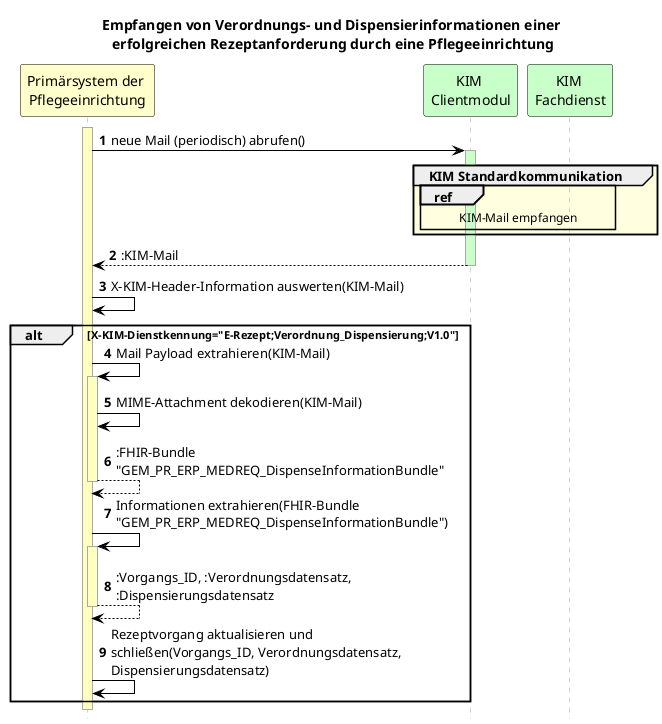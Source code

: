 @startuml

skinparam sequence {
    ArrowColor black
    ActorBorderColor black
    LifeLineBorderColor darkgray
    LifeLineBackgroundColor #ffffc0

    ParticipantBorderColor black
    ParticipantBackgroundColor #ffffc0
    ParticipantFontName Arial
    ParticipantFontSize 14
    ParticipantFontColor black

    ActorBackgroundColor #ffffc0
    ActorFontColor #303030
    ActorFontSize 14
    ActorFontName Arial

    BoxBorderColor gray
}

skinparam maxMessageSize 300
title Empfangen von Verordnungs- und Dispensierinformationen einer \nerfolgreichen Rezeptanforderung durch eine Pflegeeinrichtung
hide footbox
autonumber

participant "Primärsystem der \nPflegeeinrichtung" as PS #BUSINESS
participant "KIM \nClientmodul" as Kim_cm #TECHNOLOGY
participant "KIM \nFachdienst" as Kim_fd #TECHNOLOGY


activate PS
PS -> Kim_cm++#TECHNOLOGY: neue Mail (periodisch) abrufen()

group #LightYellow KIM Standardkommunikation
    ref over Kim_cm, Kim_fd
        KIM-Mail empfangen
    end ref
end 

return :KIM-Mail

PS -> PS: X-KIM-Header-Information auswerten(KIM-Mail)


alt X-KIM-Dienstkennung="E-Rezept;Verordnung_Dispensierung;V1.0"

    PS -> PS++: Mail Payload extrahieren(KIM-Mail)
    PS -> PS: MIME-Attachment dekodieren(KIM-Mail)
    return :FHIR-Bundle "GEM_PR_ERP_MEDREQ_DispenseInformationBundle"

    PS -> PS++: Informationen extrahieren(FHIR-Bundle "GEM_PR_ERP_MEDREQ_DispenseInformationBundle")
    return :Vorgangs_ID, :Verordnungsdatensatz, :Dispensierungsdatensatz 

    PS -> PS: Rezeptvorgang aktualisieren und schließen(Vorgangs_ID, Verordnungsdatensatz, Dispensierungsdatensatz)
    
end

@enduml